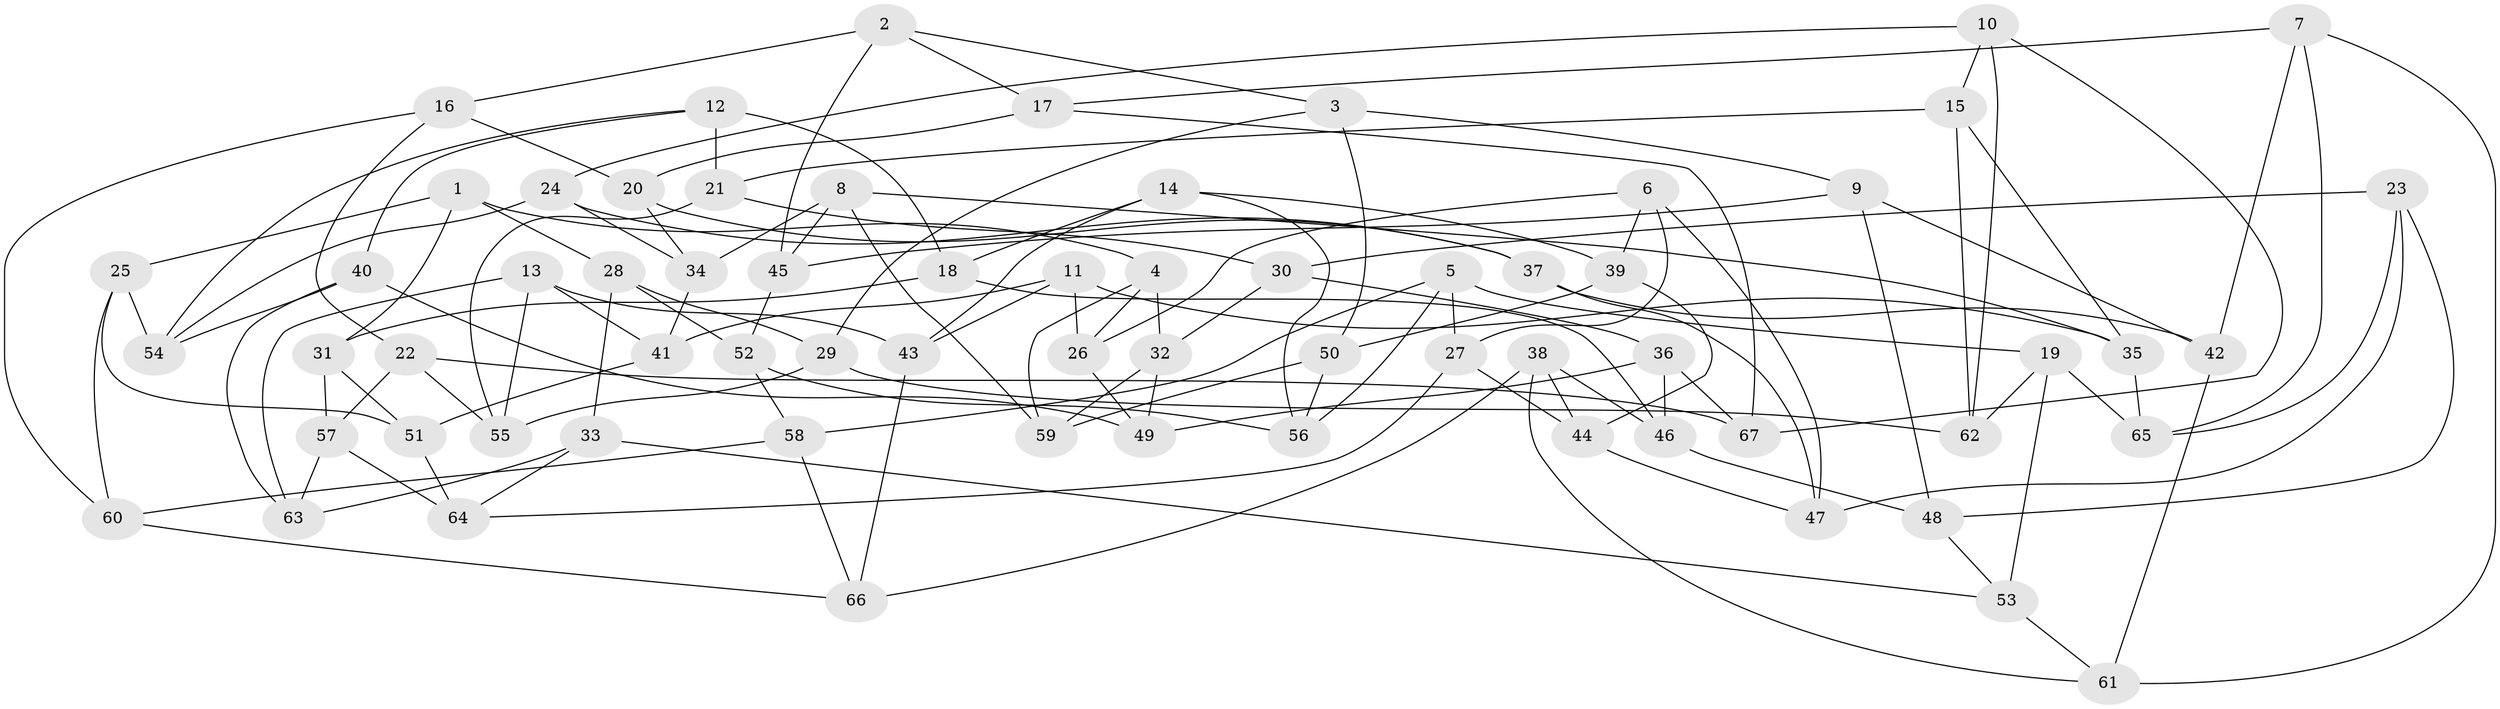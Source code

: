 // Generated by graph-tools (version 1.1) at 2025/16/03/09/25 04:16:42]
// undirected, 67 vertices, 134 edges
graph export_dot {
graph [start="1"]
  node [color=gray90,style=filled];
  1;
  2;
  3;
  4;
  5;
  6;
  7;
  8;
  9;
  10;
  11;
  12;
  13;
  14;
  15;
  16;
  17;
  18;
  19;
  20;
  21;
  22;
  23;
  24;
  25;
  26;
  27;
  28;
  29;
  30;
  31;
  32;
  33;
  34;
  35;
  36;
  37;
  38;
  39;
  40;
  41;
  42;
  43;
  44;
  45;
  46;
  47;
  48;
  49;
  50;
  51;
  52;
  53;
  54;
  55;
  56;
  57;
  58;
  59;
  60;
  61;
  62;
  63;
  64;
  65;
  66;
  67;
  1 -- 28;
  1 -- 25;
  1 -- 31;
  1 -- 4;
  2 -- 16;
  2 -- 17;
  2 -- 3;
  2 -- 45;
  3 -- 9;
  3 -- 29;
  3 -- 50;
  4 -- 26;
  4 -- 59;
  4 -- 32;
  5 -- 27;
  5 -- 58;
  5 -- 56;
  5 -- 19;
  6 -- 39;
  6 -- 27;
  6 -- 26;
  6 -- 47;
  7 -- 42;
  7 -- 65;
  7 -- 17;
  7 -- 61;
  8 -- 59;
  8 -- 34;
  8 -- 35;
  8 -- 45;
  9 -- 42;
  9 -- 45;
  9 -- 48;
  10 -- 15;
  10 -- 62;
  10 -- 24;
  10 -- 67;
  11 -- 26;
  11 -- 35;
  11 -- 41;
  11 -- 43;
  12 -- 21;
  12 -- 18;
  12 -- 40;
  12 -- 54;
  13 -- 43;
  13 -- 55;
  13 -- 63;
  13 -- 41;
  14 -- 39;
  14 -- 18;
  14 -- 43;
  14 -- 56;
  15 -- 35;
  15 -- 62;
  15 -- 21;
  16 -- 22;
  16 -- 20;
  16 -- 60;
  17 -- 20;
  17 -- 67;
  18 -- 31;
  18 -- 46;
  19 -- 53;
  19 -- 62;
  19 -- 65;
  20 -- 37;
  20 -- 34;
  21 -- 30;
  21 -- 55;
  22 -- 67;
  22 -- 57;
  22 -- 55;
  23 -- 47;
  23 -- 30;
  23 -- 65;
  23 -- 48;
  24 -- 54;
  24 -- 37;
  24 -- 34;
  25 -- 54;
  25 -- 51;
  25 -- 60;
  26 -- 49;
  27 -- 64;
  27 -- 44;
  28 -- 29;
  28 -- 33;
  28 -- 52;
  29 -- 55;
  29 -- 62;
  30 -- 32;
  30 -- 36;
  31 -- 51;
  31 -- 57;
  32 -- 49;
  32 -- 59;
  33 -- 53;
  33 -- 64;
  33 -- 63;
  34 -- 41;
  35 -- 65;
  36 -- 49;
  36 -- 67;
  36 -- 46;
  37 -- 47;
  37 -- 42;
  38 -- 66;
  38 -- 61;
  38 -- 46;
  38 -- 44;
  39 -- 50;
  39 -- 44;
  40 -- 63;
  40 -- 49;
  40 -- 54;
  41 -- 51;
  42 -- 61;
  43 -- 66;
  44 -- 47;
  45 -- 52;
  46 -- 48;
  48 -- 53;
  50 -- 59;
  50 -- 56;
  51 -- 64;
  52 -- 58;
  52 -- 56;
  53 -- 61;
  57 -- 64;
  57 -- 63;
  58 -- 60;
  58 -- 66;
  60 -- 66;
}
